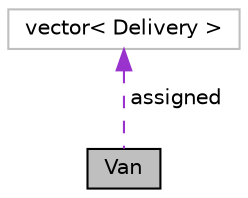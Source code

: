 digraph "Van"
{
 // LATEX_PDF_SIZE
  edge [fontname="Helvetica",fontsize="10",labelfontname="Helvetica",labelfontsize="10"];
  node [fontname="Helvetica",fontsize="10",shape=record];
  Node1 [label="Van",height=0.2,width=0.4,color="black", fillcolor="grey75", style="filled", fontcolor="black",tooltip=" "];
  Node2 -> Node1 [dir="back",color="darkorchid3",fontsize="10",style="dashed",label=" assigned" ,fontname="Helvetica"];
  Node2 [label="vector\< Delivery \>",height=0.2,width=0.4,color="grey75", fillcolor="white", style="filled",tooltip=" "];
}
